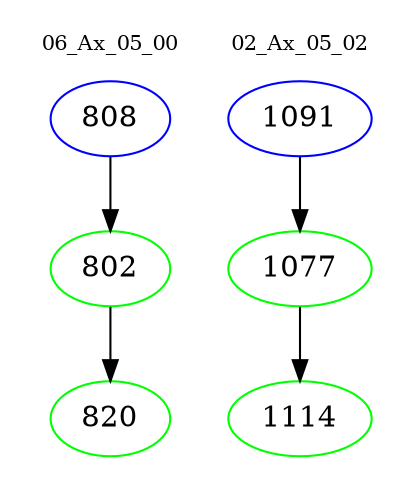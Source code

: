 digraph{
subgraph cluster_0 {
color = white
label = "06_Ax_05_00";
fontsize=10;
T0_808 [label="808", color="blue"]
T0_808 -> T0_802 [color="black"]
T0_802 [label="802", color="green"]
T0_802 -> T0_820 [color="black"]
T0_820 [label="820", color="green"]
}
subgraph cluster_1 {
color = white
label = "02_Ax_05_02";
fontsize=10;
T1_1091 [label="1091", color="blue"]
T1_1091 -> T1_1077 [color="black"]
T1_1077 [label="1077", color="green"]
T1_1077 -> T1_1114 [color="black"]
T1_1114 [label="1114", color="green"]
}
}
